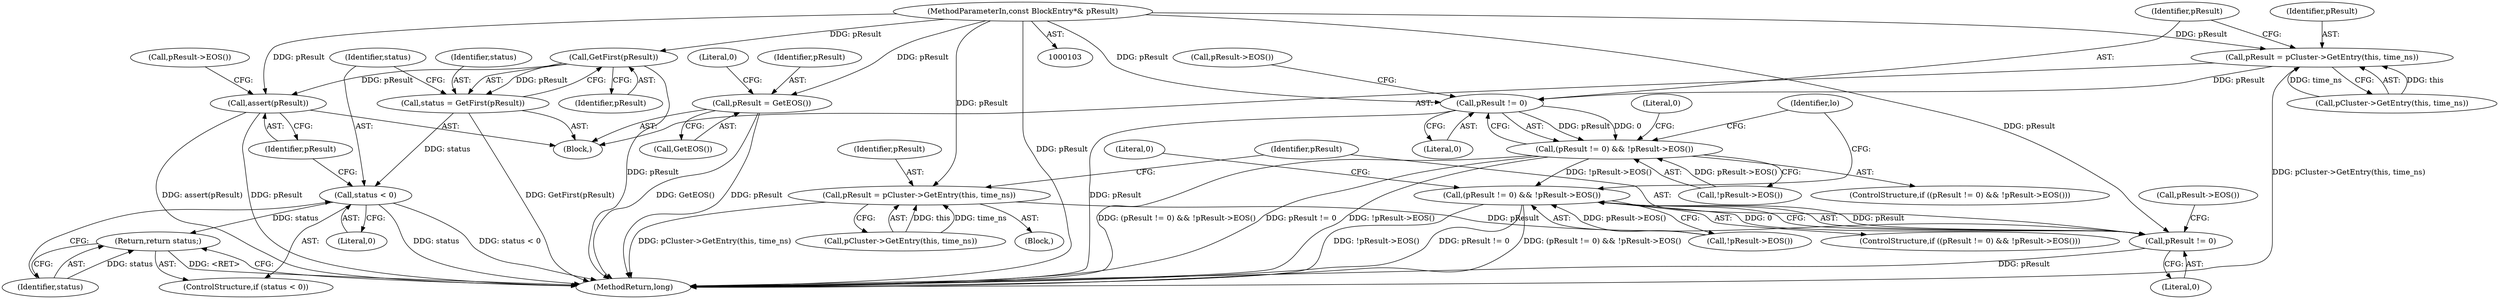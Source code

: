 digraph "0_Android_cc274e2abe8b2a6698a5c47d8aa4bb45f1f9538d_61@pointer" {
"1000105" [label="(MethodParameterIn,const BlockEntry*& pResult)"];
"1000110" [label="(Call,GetFirst(pResult))"];
"1000108" [label="(Call,status = GetFirst(pResult))"];
"1000113" [label="(Call,status < 0)"];
"1000116" [label="(Return,return status;)"];
"1000118" [label="(Call,assert(pResult))"];
"1000257" [label="(Call,pResult = pCluster->GetEntry(this, time_ns))"];
"1000264" [label="(Call,pResult != 0)"];
"1000263" [label="(Call,(pResult != 0) && !pResult->EOS())"];
"1000293" [label="(Call,(pResult != 0) && !pResult->EOS())"];
"1000287" [label="(Call,pResult = pCluster->GetEntry(this, time_ns))"];
"1000294" [label="(Call,pResult != 0)"];
"1000301" [label="(Call,pResult = GetEOS())"];
"1000288" [label="(Identifier,pResult)"];
"1000263" [label="(Call,(pResult != 0) && !pResult->EOS())"];
"1000264" [label="(Call,pResult != 0)"];
"1000113" [label="(Call,status < 0)"];
"1000105" [label="(MethodParameterIn,const BlockEntry*& pResult)"];
"1000116" [label="(Return,return status;)"];
"1000259" [label="(Call,pCluster->GetEntry(this, time_ns))"];
"1000119" [label="(Identifier,pResult)"];
"1000262" [label="(ControlStructure,if ((pResult != 0) && !pResult->EOS()))"];
"1000257" [label="(Call,pResult = pCluster->GetEntry(this, time_ns))"];
"1000298" [label="(Call,pResult->EOS())"];
"1000258" [label="(Identifier,pResult)"];
"1000265" [label="(Identifier,pResult)"];
"1000270" [label="(Literal,0)"];
"1000306" [label="(MethodReturn,long)"];
"1000110" [label="(Call,GetFirst(pResult))"];
"1000121" [label="(Call,pResult->EOS())"];
"1000111" [label="(Identifier,pResult)"];
"1000305" [label="(Literal,0)"];
"1000287" [label="(Call,pResult = pCluster->GetEntry(this, time_ns))"];
"1000108" [label="(Call,status = GetFirst(pResult))"];
"1000117" [label="(Identifier,status)"];
"1000106" [label="(Block,)"];
"1000289" [label="(Call,pCluster->GetEntry(this, time_ns))"];
"1000296" [label="(Literal,0)"];
"1000295" [label="(Identifier,pResult)"];
"1000273" [label="(Identifier,lo)"];
"1000301" [label="(Call,pResult = GetEOS())"];
"1000300" [label="(Literal,0)"];
"1000292" [label="(ControlStructure,if ((pResult != 0) && !pResult->EOS()))"];
"1000114" [label="(Identifier,status)"];
"1000293" [label="(Call,(pResult != 0) && !pResult->EOS())"];
"1000297" [label="(Call,!pResult->EOS())"];
"1000294" [label="(Call,pResult != 0)"];
"1000112" [label="(ControlStructure,if (status < 0))"];
"1000268" [label="(Call,pResult->EOS())"];
"1000267" [label="(Call,!pResult->EOS())"];
"1000275" [label="(Block,)"];
"1000115" [label="(Literal,0)"];
"1000302" [label="(Identifier,pResult)"];
"1000118" [label="(Call,assert(pResult))"];
"1000109" [label="(Identifier,status)"];
"1000303" [label="(Call,GetEOS())"];
"1000266" [label="(Literal,0)"];
"1000105" -> "1000103"  [label="AST: "];
"1000105" -> "1000306"  [label="DDG: pResult"];
"1000105" -> "1000110"  [label="DDG: pResult"];
"1000105" -> "1000118"  [label="DDG: pResult"];
"1000105" -> "1000257"  [label="DDG: pResult"];
"1000105" -> "1000264"  [label="DDG: pResult"];
"1000105" -> "1000287"  [label="DDG: pResult"];
"1000105" -> "1000294"  [label="DDG: pResult"];
"1000105" -> "1000301"  [label="DDG: pResult"];
"1000110" -> "1000108"  [label="AST: "];
"1000110" -> "1000111"  [label="CFG: "];
"1000111" -> "1000110"  [label="AST: "];
"1000108" -> "1000110"  [label="CFG: "];
"1000110" -> "1000306"  [label="DDG: pResult"];
"1000110" -> "1000108"  [label="DDG: pResult"];
"1000110" -> "1000118"  [label="DDG: pResult"];
"1000108" -> "1000106"  [label="AST: "];
"1000109" -> "1000108"  [label="AST: "];
"1000114" -> "1000108"  [label="CFG: "];
"1000108" -> "1000306"  [label="DDG: GetFirst(pResult)"];
"1000108" -> "1000113"  [label="DDG: status"];
"1000113" -> "1000112"  [label="AST: "];
"1000113" -> "1000115"  [label="CFG: "];
"1000114" -> "1000113"  [label="AST: "];
"1000115" -> "1000113"  [label="AST: "];
"1000117" -> "1000113"  [label="CFG: "];
"1000119" -> "1000113"  [label="CFG: "];
"1000113" -> "1000306"  [label="DDG: status"];
"1000113" -> "1000306"  [label="DDG: status < 0"];
"1000113" -> "1000116"  [label="DDG: status"];
"1000116" -> "1000112"  [label="AST: "];
"1000116" -> "1000117"  [label="CFG: "];
"1000117" -> "1000116"  [label="AST: "];
"1000306" -> "1000116"  [label="CFG: "];
"1000116" -> "1000306"  [label="DDG: <RET>"];
"1000117" -> "1000116"  [label="DDG: status"];
"1000118" -> "1000106"  [label="AST: "];
"1000118" -> "1000119"  [label="CFG: "];
"1000119" -> "1000118"  [label="AST: "];
"1000121" -> "1000118"  [label="CFG: "];
"1000118" -> "1000306"  [label="DDG: assert(pResult)"];
"1000118" -> "1000306"  [label="DDG: pResult"];
"1000257" -> "1000106"  [label="AST: "];
"1000257" -> "1000259"  [label="CFG: "];
"1000258" -> "1000257"  [label="AST: "];
"1000259" -> "1000257"  [label="AST: "];
"1000265" -> "1000257"  [label="CFG: "];
"1000257" -> "1000306"  [label="DDG: pCluster->GetEntry(this, time_ns)"];
"1000259" -> "1000257"  [label="DDG: this"];
"1000259" -> "1000257"  [label="DDG: time_ns"];
"1000257" -> "1000264"  [label="DDG: pResult"];
"1000264" -> "1000263"  [label="AST: "];
"1000264" -> "1000266"  [label="CFG: "];
"1000265" -> "1000264"  [label="AST: "];
"1000266" -> "1000264"  [label="AST: "];
"1000268" -> "1000264"  [label="CFG: "];
"1000263" -> "1000264"  [label="CFG: "];
"1000264" -> "1000306"  [label="DDG: pResult"];
"1000264" -> "1000263"  [label="DDG: pResult"];
"1000264" -> "1000263"  [label="DDG: 0"];
"1000263" -> "1000262"  [label="AST: "];
"1000263" -> "1000267"  [label="CFG: "];
"1000267" -> "1000263"  [label="AST: "];
"1000270" -> "1000263"  [label="CFG: "];
"1000273" -> "1000263"  [label="CFG: "];
"1000263" -> "1000306"  [label="DDG: !pResult->EOS()"];
"1000263" -> "1000306"  [label="DDG: (pResult != 0) && !pResult->EOS()"];
"1000263" -> "1000306"  [label="DDG: pResult != 0"];
"1000267" -> "1000263"  [label="DDG: pResult->EOS()"];
"1000263" -> "1000293"  [label="DDG: !pResult->EOS()"];
"1000293" -> "1000292"  [label="AST: "];
"1000293" -> "1000294"  [label="CFG: "];
"1000293" -> "1000297"  [label="CFG: "];
"1000294" -> "1000293"  [label="AST: "];
"1000297" -> "1000293"  [label="AST: "];
"1000273" -> "1000293"  [label="CFG: "];
"1000300" -> "1000293"  [label="CFG: "];
"1000293" -> "1000306"  [label="DDG: !pResult->EOS()"];
"1000293" -> "1000306"  [label="DDG: pResult != 0"];
"1000293" -> "1000306"  [label="DDG: (pResult != 0) && !pResult->EOS()"];
"1000294" -> "1000293"  [label="DDG: pResult"];
"1000294" -> "1000293"  [label="DDG: 0"];
"1000297" -> "1000293"  [label="DDG: pResult->EOS()"];
"1000287" -> "1000275"  [label="AST: "];
"1000287" -> "1000289"  [label="CFG: "];
"1000288" -> "1000287"  [label="AST: "];
"1000289" -> "1000287"  [label="AST: "];
"1000295" -> "1000287"  [label="CFG: "];
"1000287" -> "1000306"  [label="DDG: pCluster->GetEntry(this, time_ns)"];
"1000289" -> "1000287"  [label="DDG: this"];
"1000289" -> "1000287"  [label="DDG: time_ns"];
"1000287" -> "1000294"  [label="DDG: pResult"];
"1000294" -> "1000296"  [label="CFG: "];
"1000295" -> "1000294"  [label="AST: "];
"1000296" -> "1000294"  [label="AST: "];
"1000298" -> "1000294"  [label="CFG: "];
"1000294" -> "1000306"  [label="DDG: pResult"];
"1000301" -> "1000106"  [label="AST: "];
"1000301" -> "1000303"  [label="CFG: "];
"1000302" -> "1000301"  [label="AST: "];
"1000303" -> "1000301"  [label="AST: "];
"1000305" -> "1000301"  [label="CFG: "];
"1000301" -> "1000306"  [label="DDG: GetEOS()"];
"1000301" -> "1000306"  [label="DDG: pResult"];
}
